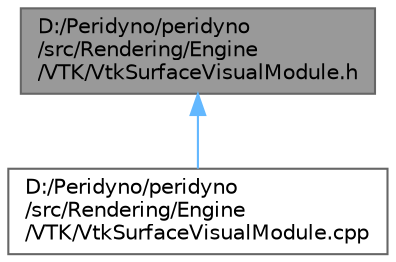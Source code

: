 digraph "D:/Peridyno/peridyno/src/Rendering/Engine/VTK/VtkSurfaceVisualModule.h"
{
 // LATEX_PDF_SIZE
  bgcolor="transparent";
  edge [fontname=Helvetica,fontsize=10,labelfontname=Helvetica,labelfontsize=10];
  node [fontname=Helvetica,fontsize=10,shape=box,height=0.2,width=0.4];
  Node1 [id="Node000001",label="D:/Peridyno/peridyno\l/src/Rendering/Engine\l/VTK/VtkSurfaceVisualModule.h",height=0.2,width=0.4,color="gray40", fillcolor="grey60", style="filled", fontcolor="black",tooltip=" "];
  Node1 -> Node2 [id="edge1_Node000001_Node000002",dir="back",color="steelblue1",style="solid",tooltip=" "];
  Node2 [id="Node000002",label="D:/Peridyno/peridyno\l/src/Rendering/Engine\l/VTK/VtkSurfaceVisualModule.cpp",height=0.2,width=0.4,color="grey40", fillcolor="white", style="filled",URL="$_vtk_surface_visual_module_8cpp.html",tooltip=" "];
}
